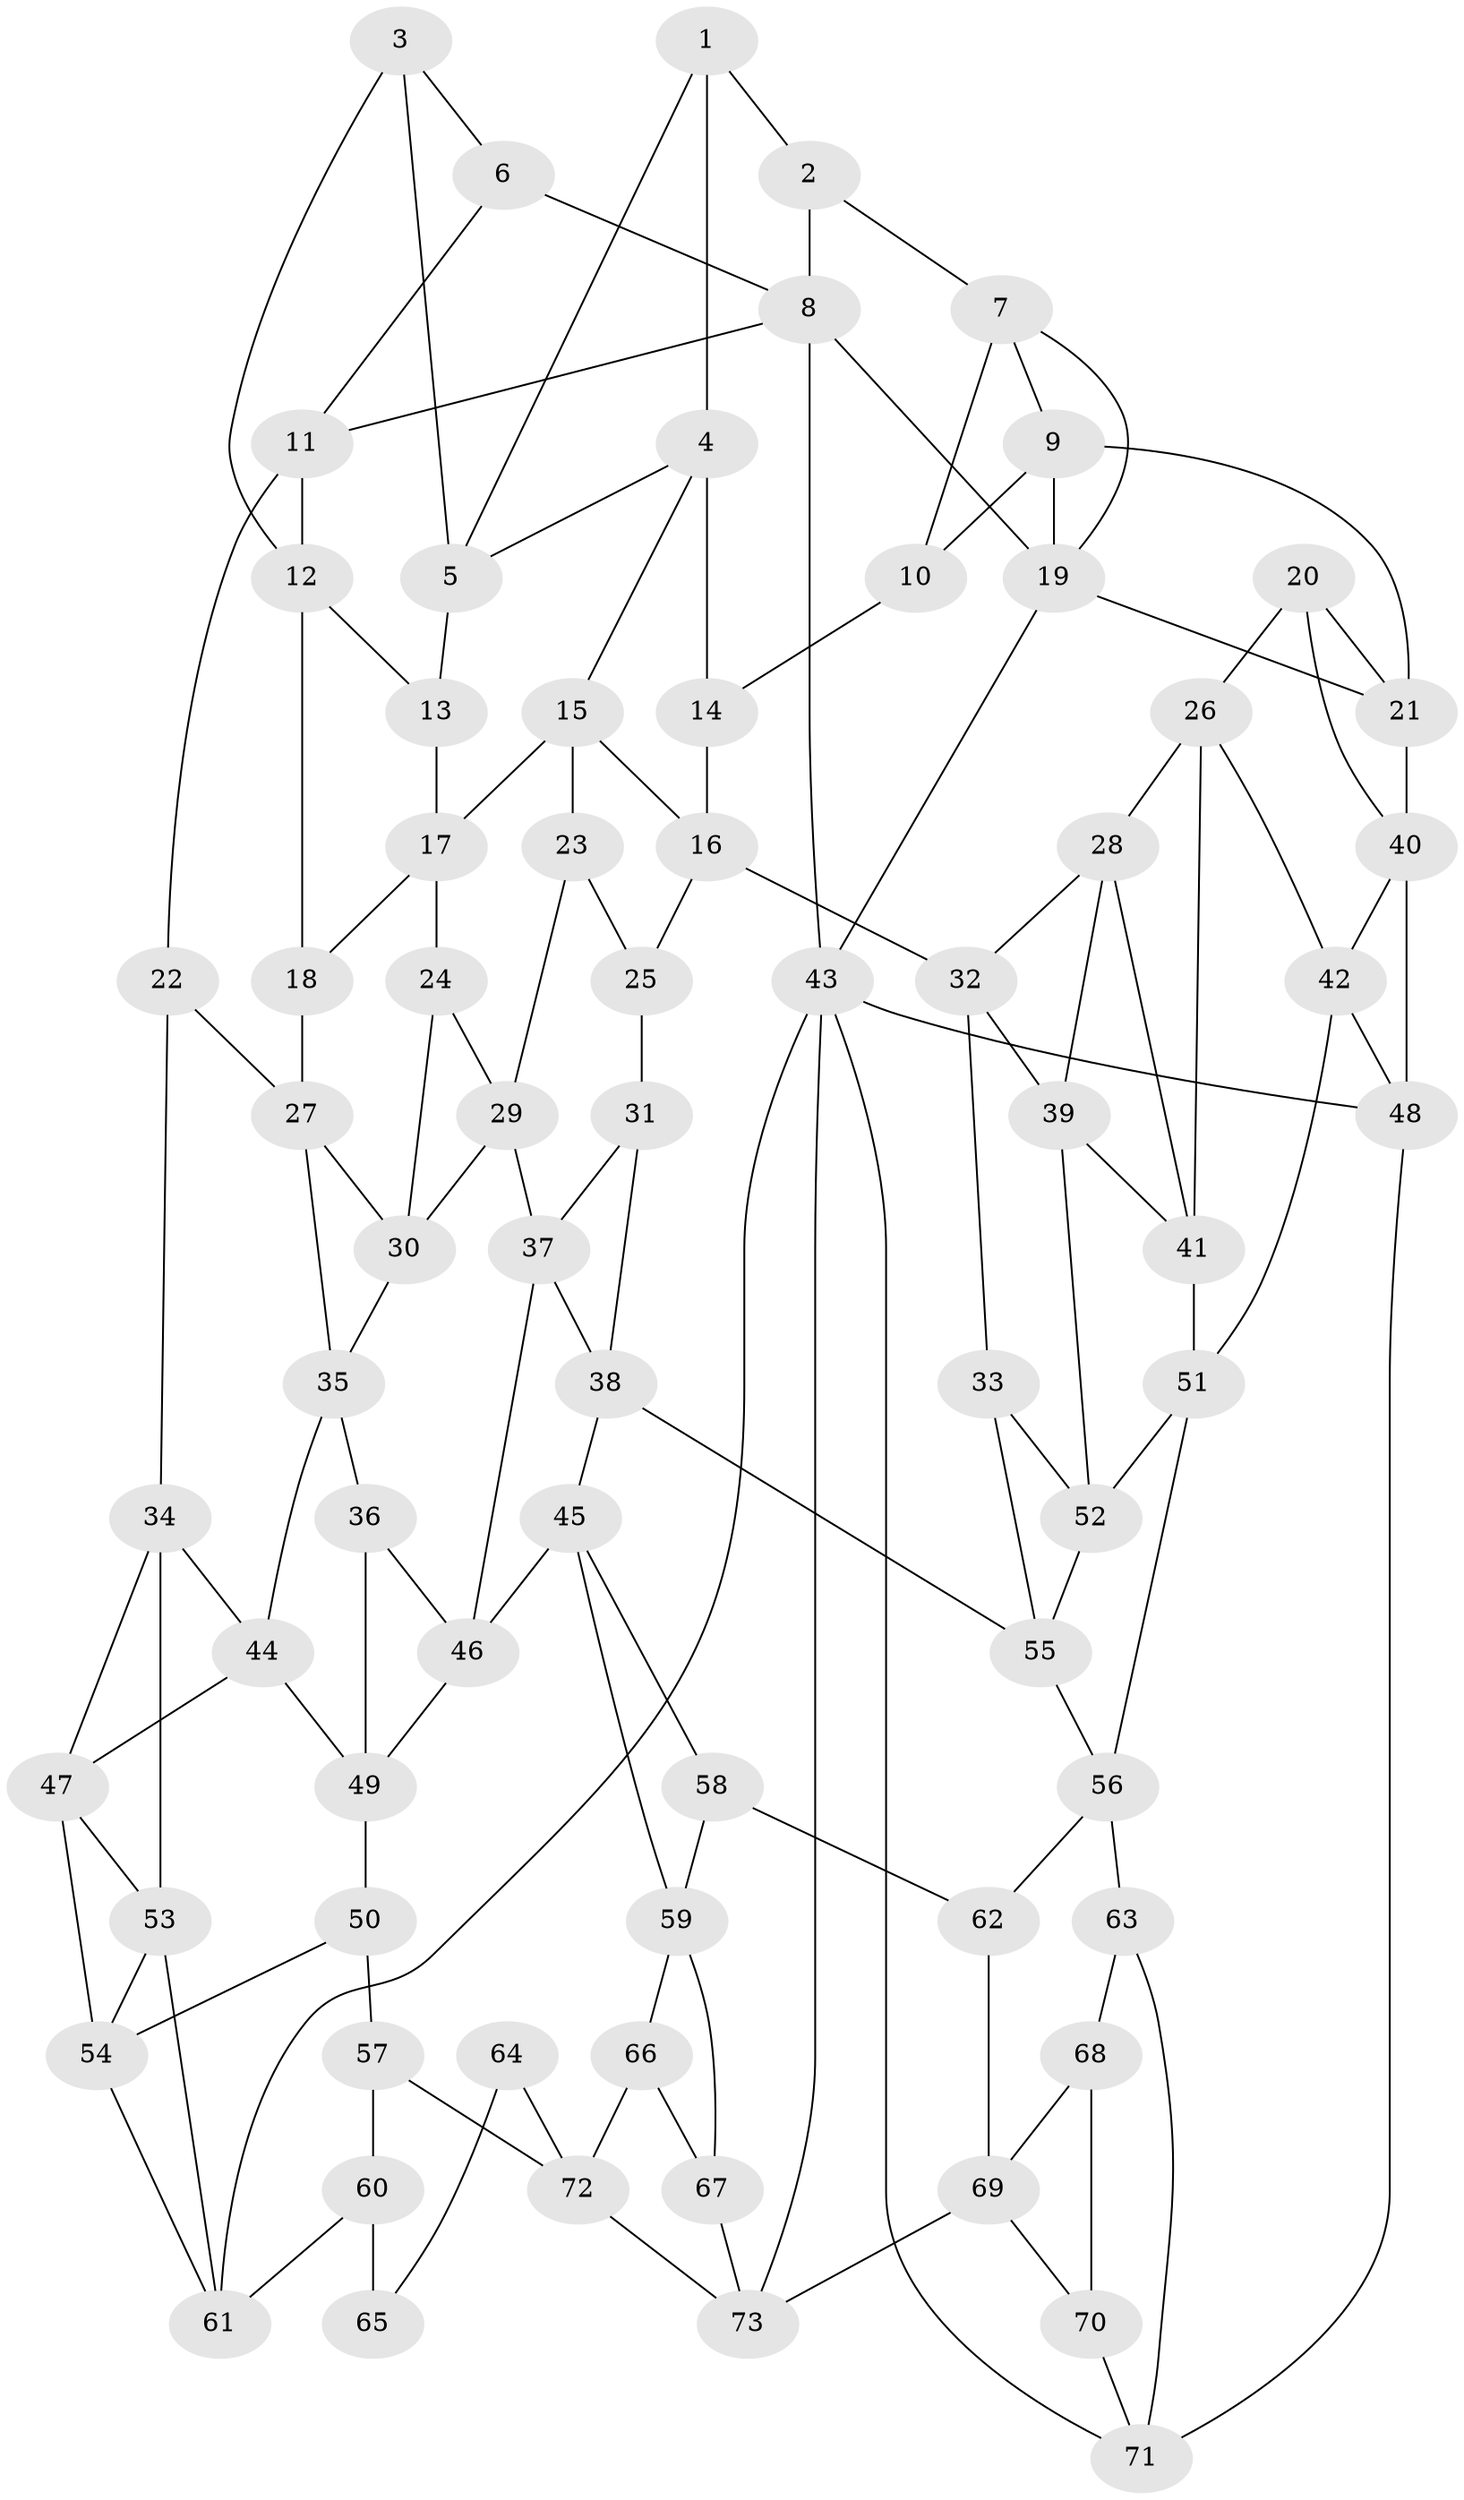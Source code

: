 // original degree distribution, {3: 0.02054794520547945, 4: 0.23972602739726026, 5: 0.5, 6: 0.23972602739726026}
// Generated by graph-tools (version 1.1) at 2025/03/03/09/25 03:03:27]
// undirected, 73 vertices, 133 edges
graph export_dot {
graph [start="1"]
  node [color=gray90,style=filled];
  1;
  2;
  3;
  4;
  5;
  6;
  7;
  8;
  9;
  10;
  11;
  12;
  13;
  14;
  15;
  16;
  17;
  18;
  19;
  20;
  21;
  22;
  23;
  24;
  25;
  26;
  27;
  28;
  29;
  30;
  31;
  32;
  33;
  34;
  35;
  36;
  37;
  38;
  39;
  40;
  41;
  42;
  43;
  44;
  45;
  46;
  47;
  48;
  49;
  50;
  51;
  52;
  53;
  54;
  55;
  56;
  57;
  58;
  59;
  60;
  61;
  62;
  63;
  64;
  65;
  66;
  67;
  68;
  69;
  70;
  71;
  72;
  73;
  1 -- 2 [weight=1.0];
  1 -- 4 [weight=1.0];
  1 -- 5 [weight=1.0];
  2 -- 7 [weight=1.0];
  2 -- 8 [weight=1.0];
  3 -- 5 [weight=1.0];
  3 -- 6 [weight=1.0];
  3 -- 12 [weight=1.0];
  4 -- 5 [weight=1.0];
  4 -- 14 [weight=1.0];
  4 -- 15 [weight=1.0];
  5 -- 13 [weight=1.0];
  6 -- 8 [weight=1.0];
  6 -- 11 [weight=1.0];
  7 -- 9 [weight=1.0];
  7 -- 10 [weight=1.0];
  7 -- 19 [weight=1.0];
  8 -- 11 [weight=1.0];
  8 -- 19 [weight=1.0];
  8 -- 43 [weight=1.0];
  9 -- 10 [weight=1.0];
  9 -- 19 [weight=1.0];
  9 -- 21 [weight=1.0];
  10 -- 14 [weight=2.0];
  11 -- 12 [weight=1.0];
  11 -- 22 [weight=1.0];
  12 -- 13 [weight=1.0];
  12 -- 18 [weight=1.0];
  13 -- 17 [weight=1.0];
  14 -- 16 [weight=1.0];
  15 -- 16 [weight=1.0];
  15 -- 17 [weight=1.0];
  15 -- 23 [weight=1.0];
  16 -- 25 [weight=1.0];
  16 -- 32 [weight=1.0];
  17 -- 18 [weight=1.0];
  17 -- 24 [weight=1.0];
  18 -- 27 [weight=1.0];
  19 -- 21 [weight=1.0];
  19 -- 43 [weight=1.0];
  20 -- 21 [weight=1.0];
  20 -- 26 [weight=1.0];
  20 -- 40 [weight=1.0];
  21 -- 40 [weight=1.0];
  22 -- 27 [weight=1.0];
  22 -- 34 [weight=1.0];
  23 -- 25 [weight=1.0];
  23 -- 29 [weight=1.0];
  24 -- 29 [weight=1.0];
  24 -- 30 [weight=1.0];
  25 -- 31 [weight=2.0];
  26 -- 28 [weight=1.0];
  26 -- 41 [weight=1.0];
  26 -- 42 [weight=1.0];
  27 -- 30 [weight=1.0];
  27 -- 35 [weight=1.0];
  28 -- 32 [weight=1.0];
  28 -- 39 [weight=1.0];
  28 -- 41 [weight=1.0];
  29 -- 30 [weight=1.0];
  29 -- 37 [weight=1.0];
  30 -- 35 [weight=1.0];
  31 -- 37 [weight=1.0];
  31 -- 38 [weight=1.0];
  32 -- 33 [weight=1.0];
  32 -- 39 [weight=1.0];
  33 -- 52 [weight=1.0];
  33 -- 55 [weight=1.0];
  34 -- 44 [weight=1.0];
  34 -- 47 [weight=1.0];
  34 -- 53 [weight=1.0];
  35 -- 36 [weight=1.0];
  35 -- 44 [weight=1.0];
  36 -- 46 [weight=1.0];
  36 -- 49 [weight=1.0];
  37 -- 38 [weight=1.0];
  37 -- 46 [weight=1.0];
  38 -- 45 [weight=1.0];
  38 -- 55 [weight=1.0];
  39 -- 41 [weight=1.0];
  39 -- 52 [weight=1.0];
  40 -- 42 [weight=1.0];
  40 -- 48 [weight=1.0];
  41 -- 51 [weight=1.0];
  42 -- 48 [weight=1.0];
  42 -- 51 [weight=1.0];
  43 -- 48 [weight=1.0];
  43 -- 61 [weight=1.0];
  43 -- 71 [weight=1.0];
  43 -- 73 [weight=1.0];
  44 -- 47 [weight=1.0];
  44 -- 49 [weight=1.0];
  45 -- 46 [weight=1.0];
  45 -- 58 [weight=1.0];
  45 -- 59 [weight=1.0];
  46 -- 49 [weight=1.0];
  47 -- 53 [weight=1.0];
  47 -- 54 [weight=1.0];
  48 -- 71 [weight=1.0];
  49 -- 50 [weight=1.0];
  50 -- 54 [weight=1.0];
  50 -- 57 [weight=1.0];
  51 -- 52 [weight=1.0];
  51 -- 56 [weight=1.0];
  52 -- 55 [weight=1.0];
  53 -- 54 [weight=1.0];
  53 -- 61 [weight=1.0];
  54 -- 61 [weight=1.0];
  55 -- 56 [weight=1.0];
  56 -- 62 [weight=1.0];
  56 -- 63 [weight=1.0];
  57 -- 60 [weight=1.0];
  57 -- 72 [weight=1.0];
  58 -- 59 [weight=1.0];
  58 -- 62 [weight=2.0];
  59 -- 66 [weight=1.0];
  59 -- 67 [weight=1.0];
  60 -- 61 [weight=1.0];
  60 -- 65 [weight=2.0];
  62 -- 69 [weight=1.0];
  63 -- 68 [weight=2.0];
  63 -- 71 [weight=1.0];
  64 -- 65 [weight=1.0];
  64 -- 72 [weight=2.0];
  66 -- 67 [weight=1.0];
  66 -- 72 [weight=2.0];
  67 -- 73 [weight=1.0];
  68 -- 69 [weight=1.0];
  68 -- 70 [weight=1.0];
  69 -- 70 [weight=1.0];
  69 -- 73 [weight=1.0];
  70 -- 71 [weight=1.0];
  72 -- 73 [weight=1.0];
}
